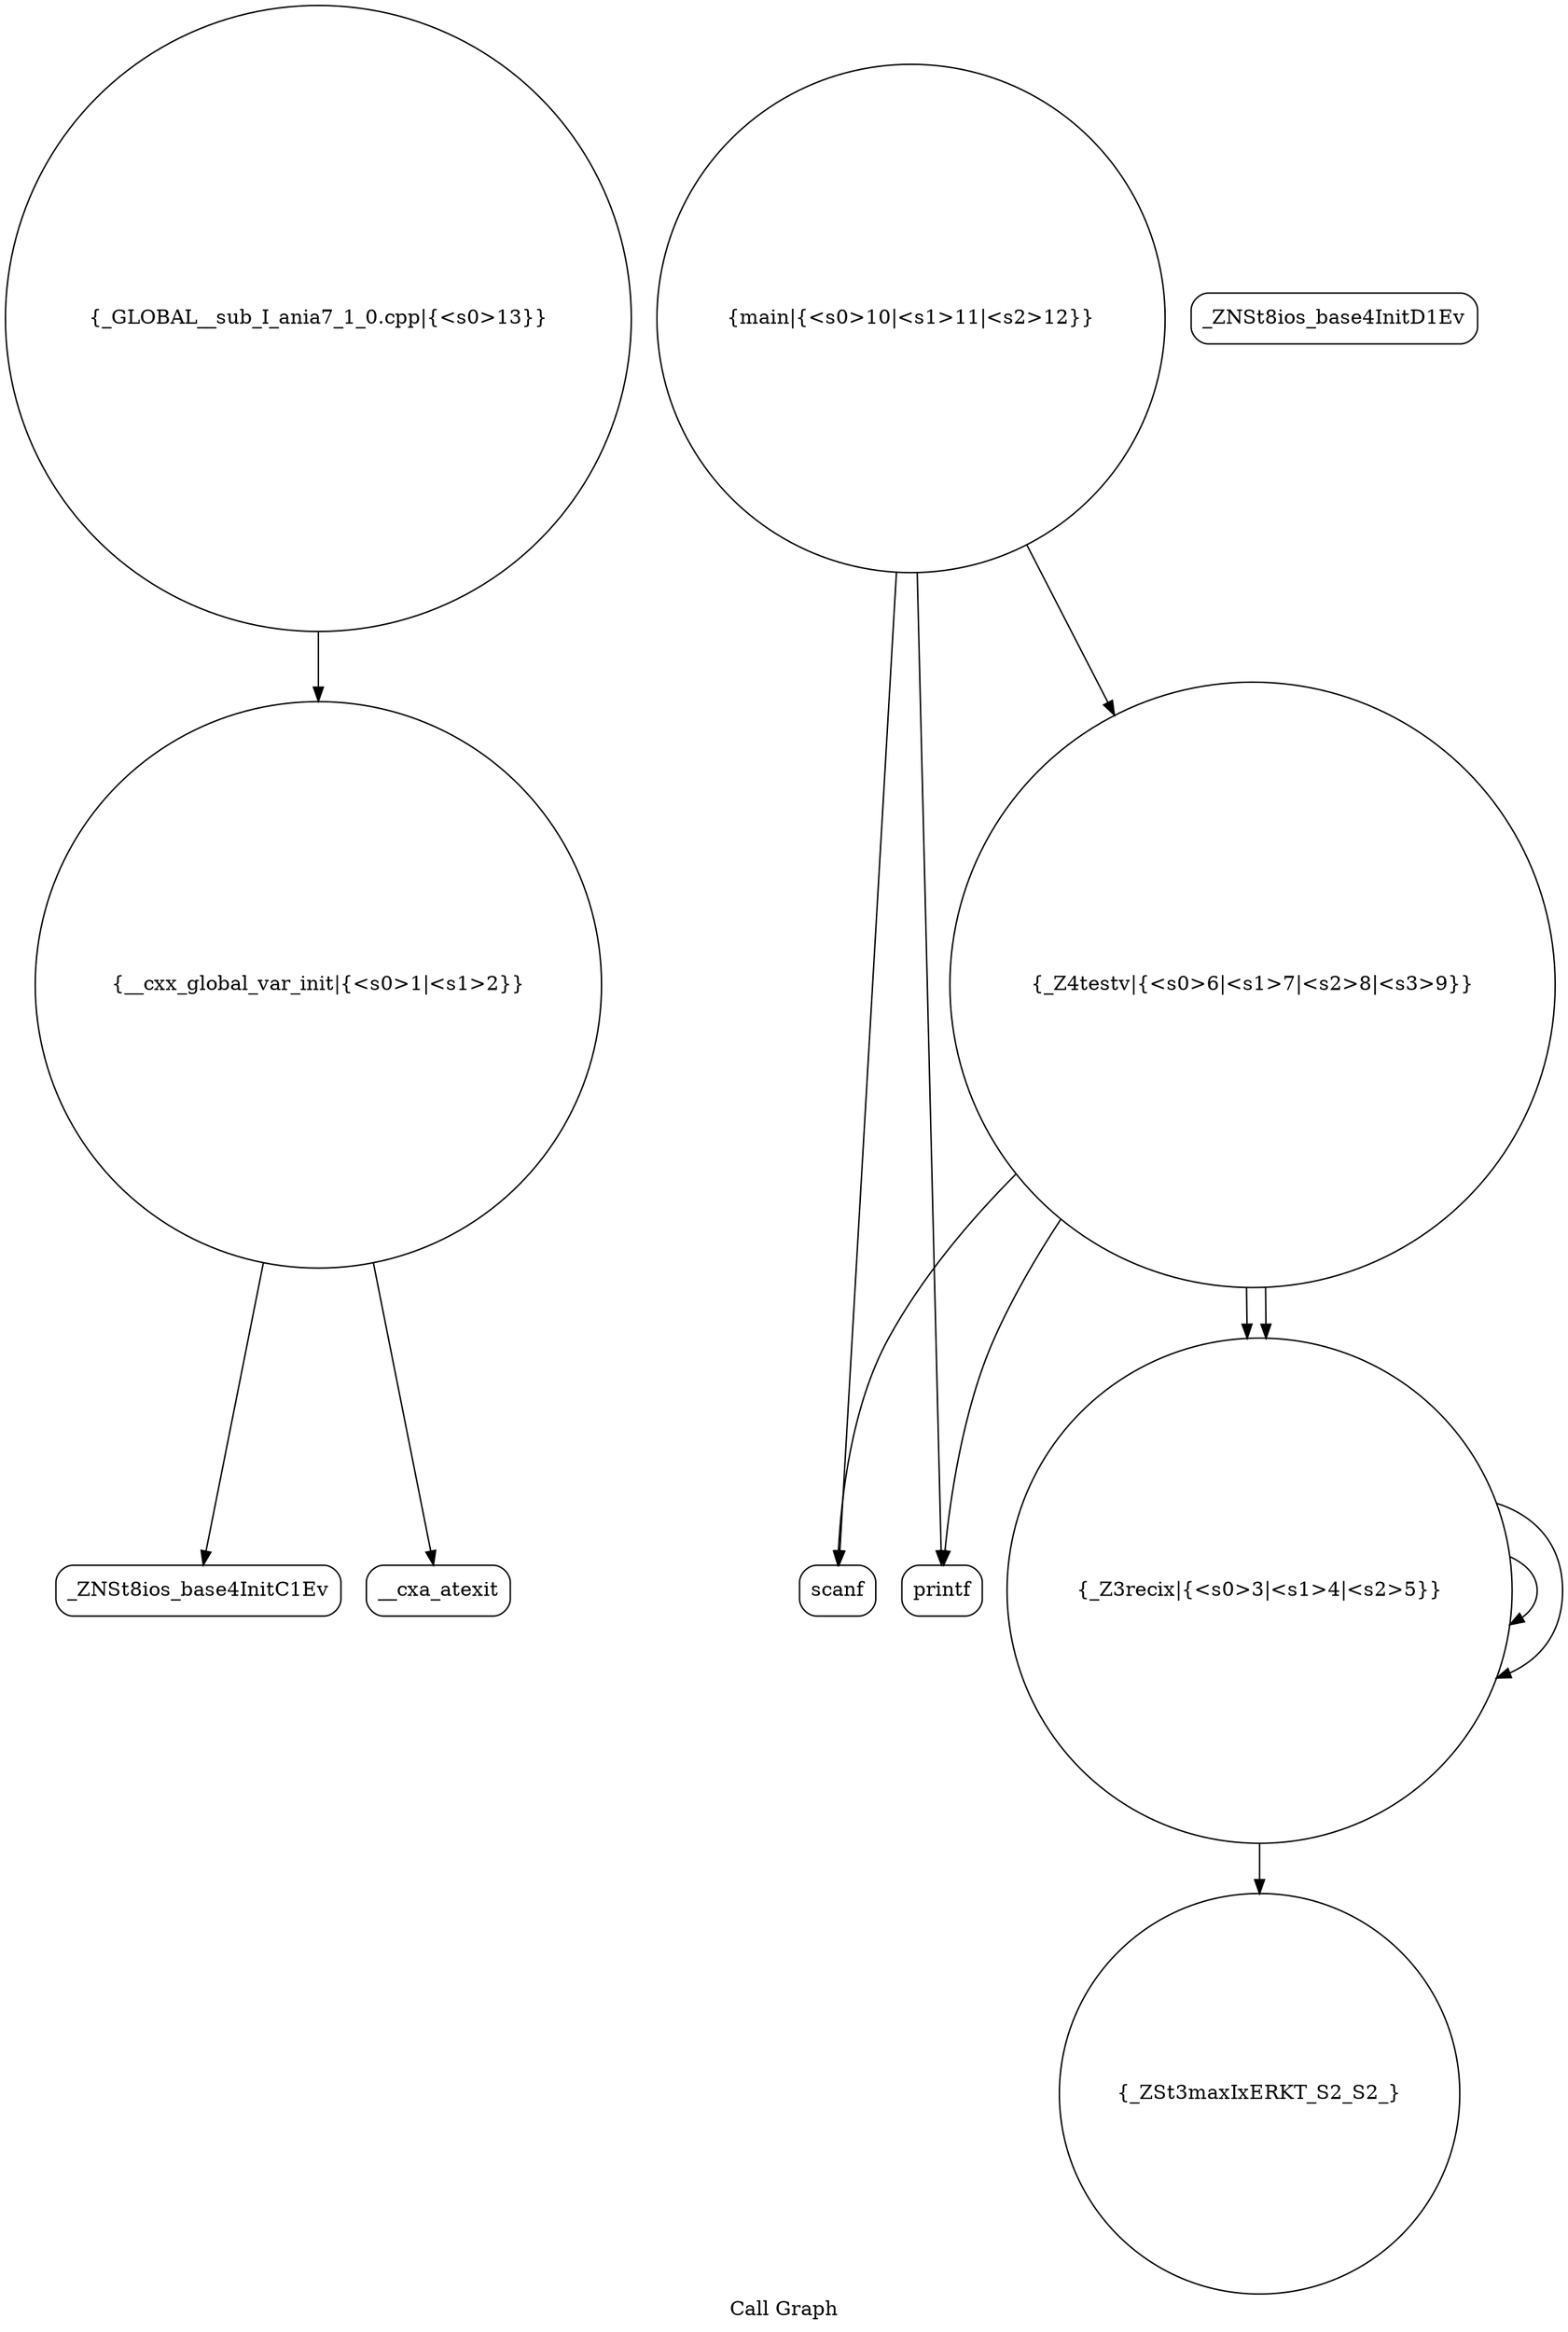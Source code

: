 digraph "Call Graph" {
	label="Call Graph";

	Node0x56100d896590 [shape=record,shape=circle,label="{__cxx_global_var_init|{<s0>1|<s1>2}}"];
	Node0x56100d896590:s0 -> Node0x56100d896a20[color=black];
	Node0x56100d896590:s1 -> Node0x56100d896b20[color=black];
	Node0x56100d896d20 [shape=record,shape=Mrecord,label="{scanf}"];
	Node0x56100d896aa0 [shape=record,shape=Mrecord,label="{_ZNSt8ios_base4InitD1Ev}"];
	Node0x56100d896e20 [shape=record,shape=circle,label="{main|{<s0>10|<s1>11|<s2>12}}"];
	Node0x56100d896e20:s0 -> Node0x56100d896d20[color=black];
	Node0x56100d896e20:s1 -> Node0x56100d896da0[color=black];
	Node0x56100d896e20:s2 -> Node0x56100d896ca0[color=black];
	Node0x56100d896ba0 [shape=record,shape=circle,label="{_Z3recix|{<s0>3|<s1>4|<s2>5}}"];
	Node0x56100d896ba0:s0 -> Node0x56100d896ba0[color=black];
	Node0x56100d896ba0:s1 -> Node0x56100d896ba0[color=black];
	Node0x56100d896ba0:s2 -> Node0x56100d896c20[color=black];
	Node0x56100d896ca0 [shape=record,shape=circle,label="{_Z4testv|{<s0>6|<s1>7|<s2>8|<s3>9}}"];
	Node0x56100d896ca0:s0 -> Node0x56100d896d20[color=black];
	Node0x56100d896ca0:s1 -> Node0x56100d896ba0[color=black];
	Node0x56100d896ca0:s2 -> Node0x56100d896ba0[color=black];
	Node0x56100d896ca0:s3 -> Node0x56100d896da0[color=black];
	Node0x56100d896a20 [shape=record,shape=Mrecord,label="{_ZNSt8ios_base4InitC1Ev}"];
	Node0x56100d896da0 [shape=record,shape=Mrecord,label="{printf}"];
	Node0x56100d896b20 [shape=record,shape=Mrecord,label="{__cxa_atexit}"];
	Node0x56100d896ea0 [shape=record,shape=circle,label="{_GLOBAL__sub_I_ania7_1_0.cpp|{<s0>13}}"];
	Node0x56100d896ea0:s0 -> Node0x56100d896590[color=black];
	Node0x56100d896c20 [shape=record,shape=circle,label="{_ZSt3maxIxERKT_S2_S2_}"];
}
